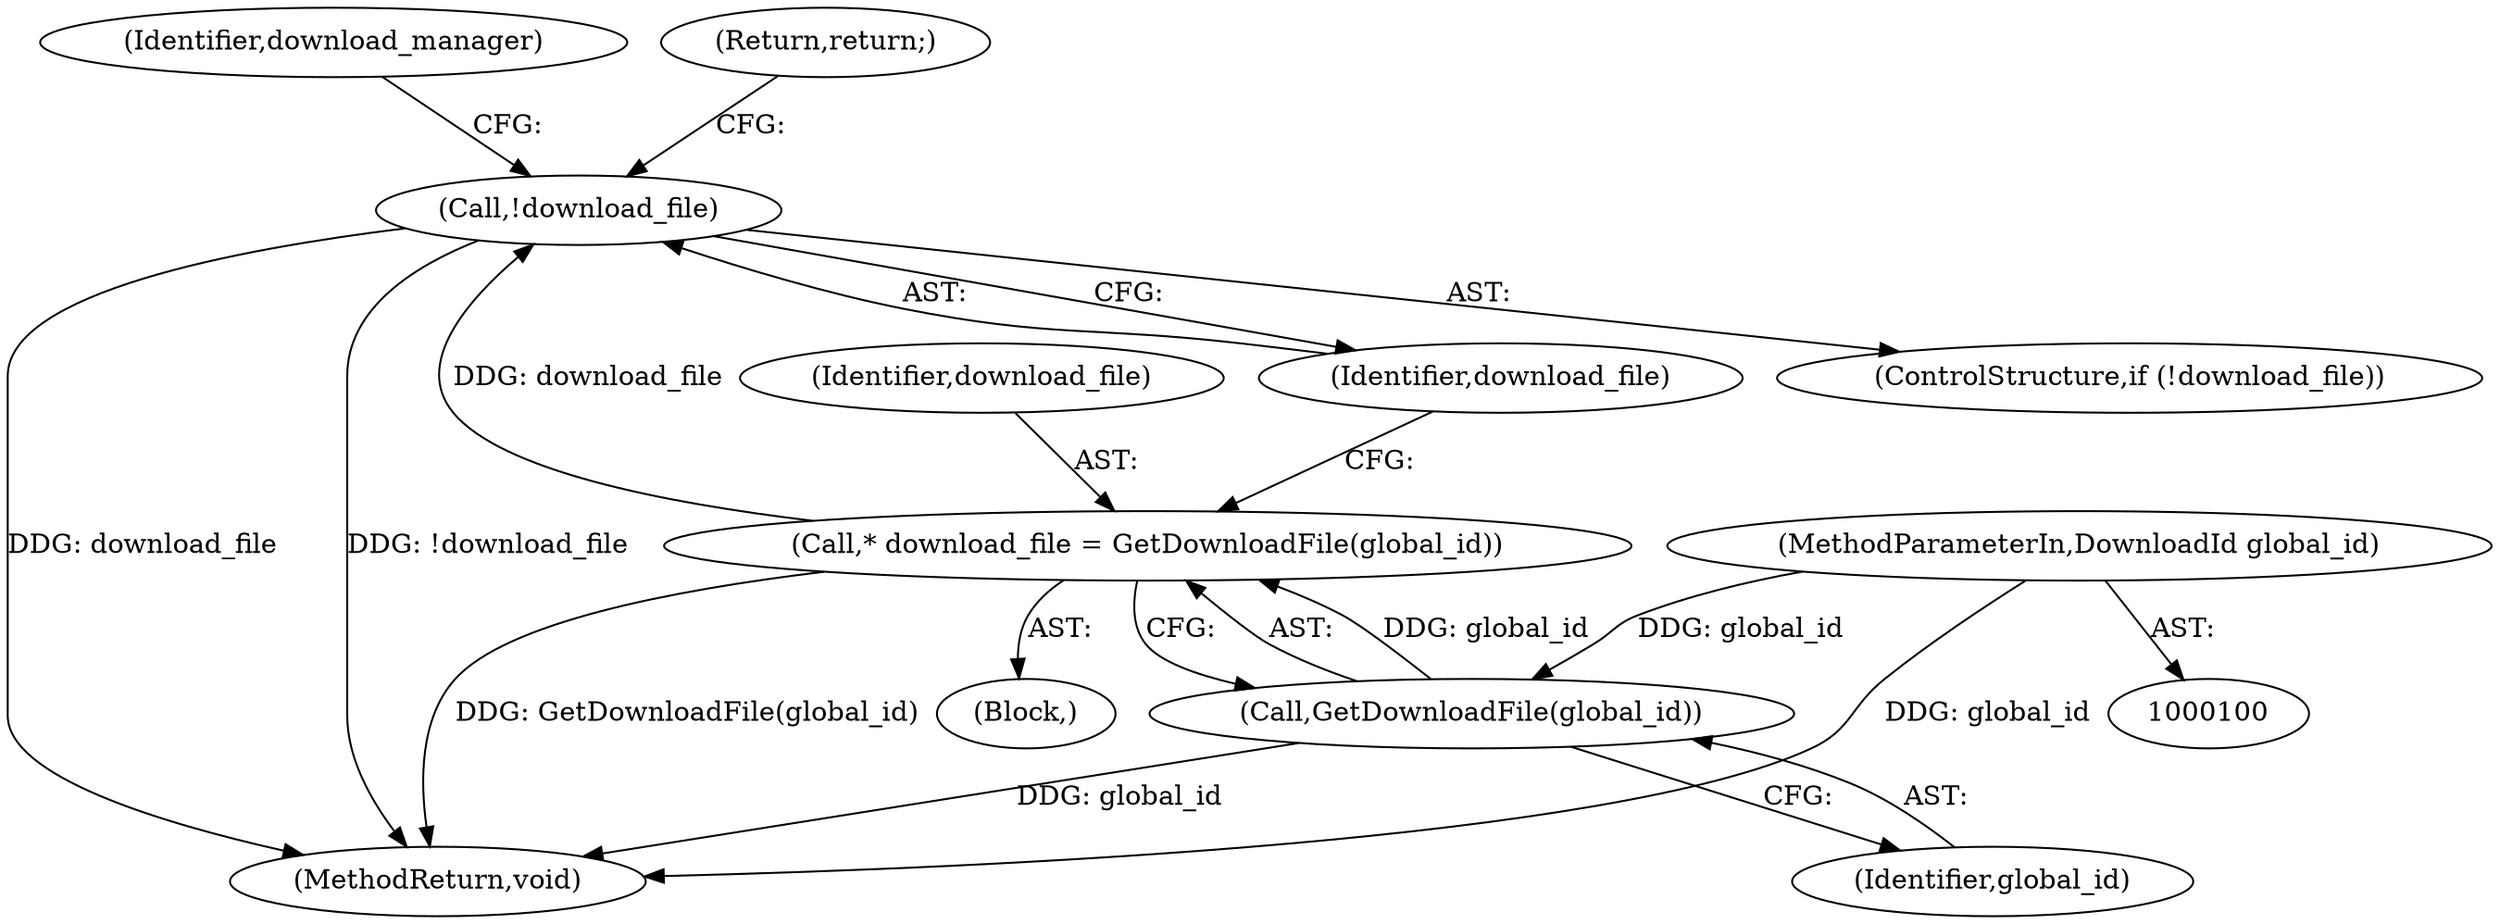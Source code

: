 digraph "1_Chrome_16dcd30c215801941d9890859fd79a234128fc3e_0@pointer" {
"1000113" [label="(Call,!download_file)"];
"1000108" [label="(Call,* download_file = GetDownloadFile(global_id))"];
"1000110" [label="(Call,GetDownloadFile(global_id))"];
"1000101" [label="(MethodParameterIn,DownloadId global_id)"];
"1000135" [label="(MethodReturn,void)"];
"1000101" [label="(MethodParameterIn,DownloadId global_id)"];
"1000118" [label="(Identifier,download_manager)"];
"1000103" [label="(Block,)"];
"1000110" [label="(Call,GetDownloadFile(global_id))"];
"1000111" [label="(Identifier,global_id)"];
"1000109" [label="(Identifier,download_file)"];
"1000108" [label="(Call,* download_file = GetDownloadFile(global_id))"];
"1000113" [label="(Call,!download_file)"];
"1000115" [label="(Return,return;)"];
"1000112" [label="(ControlStructure,if (!download_file))"];
"1000114" [label="(Identifier,download_file)"];
"1000113" -> "1000112"  [label="AST: "];
"1000113" -> "1000114"  [label="CFG: "];
"1000114" -> "1000113"  [label="AST: "];
"1000115" -> "1000113"  [label="CFG: "];
"1000118" -> "1000113"  [label="CFG: "];
"1000113" -> "1000135"  [label="DDG: download_file"];
"1000113" -> "1000135"  [label="DDG: !download_file"];
"1000108" -> "1000113"  [label="DDG: download_file"];
"1000108" -> "1000103"  [label="AST: "];
"1000108" -> "1000110"  [label="CFG: "];
"1000109" -> "1000108"  [label="AST: "];
"1000110" -> "1000108"  [label="AST: "];
"1000114" -> "1000108"  [label="CFG: "];
"1000108" -> "1000135"  [label="DDG: GetDownloadFile(global_id)"];
"1000110" -> "1000108"  [label="DDG: global_id"];
"1000110" -> "1000111"  [label="CFG: "];
"1000111" -> "1000110"  [label="AST: "];
"1000110" -> "1000135"  [label="DDG: global_id"];
"1000101" -> "1000110"  [label="DDG: global_id"];
"1000101" -> "1000100"  [label="AST: "];
"1000101" -> "1000135"  [label="DDG: global_id"];
}
